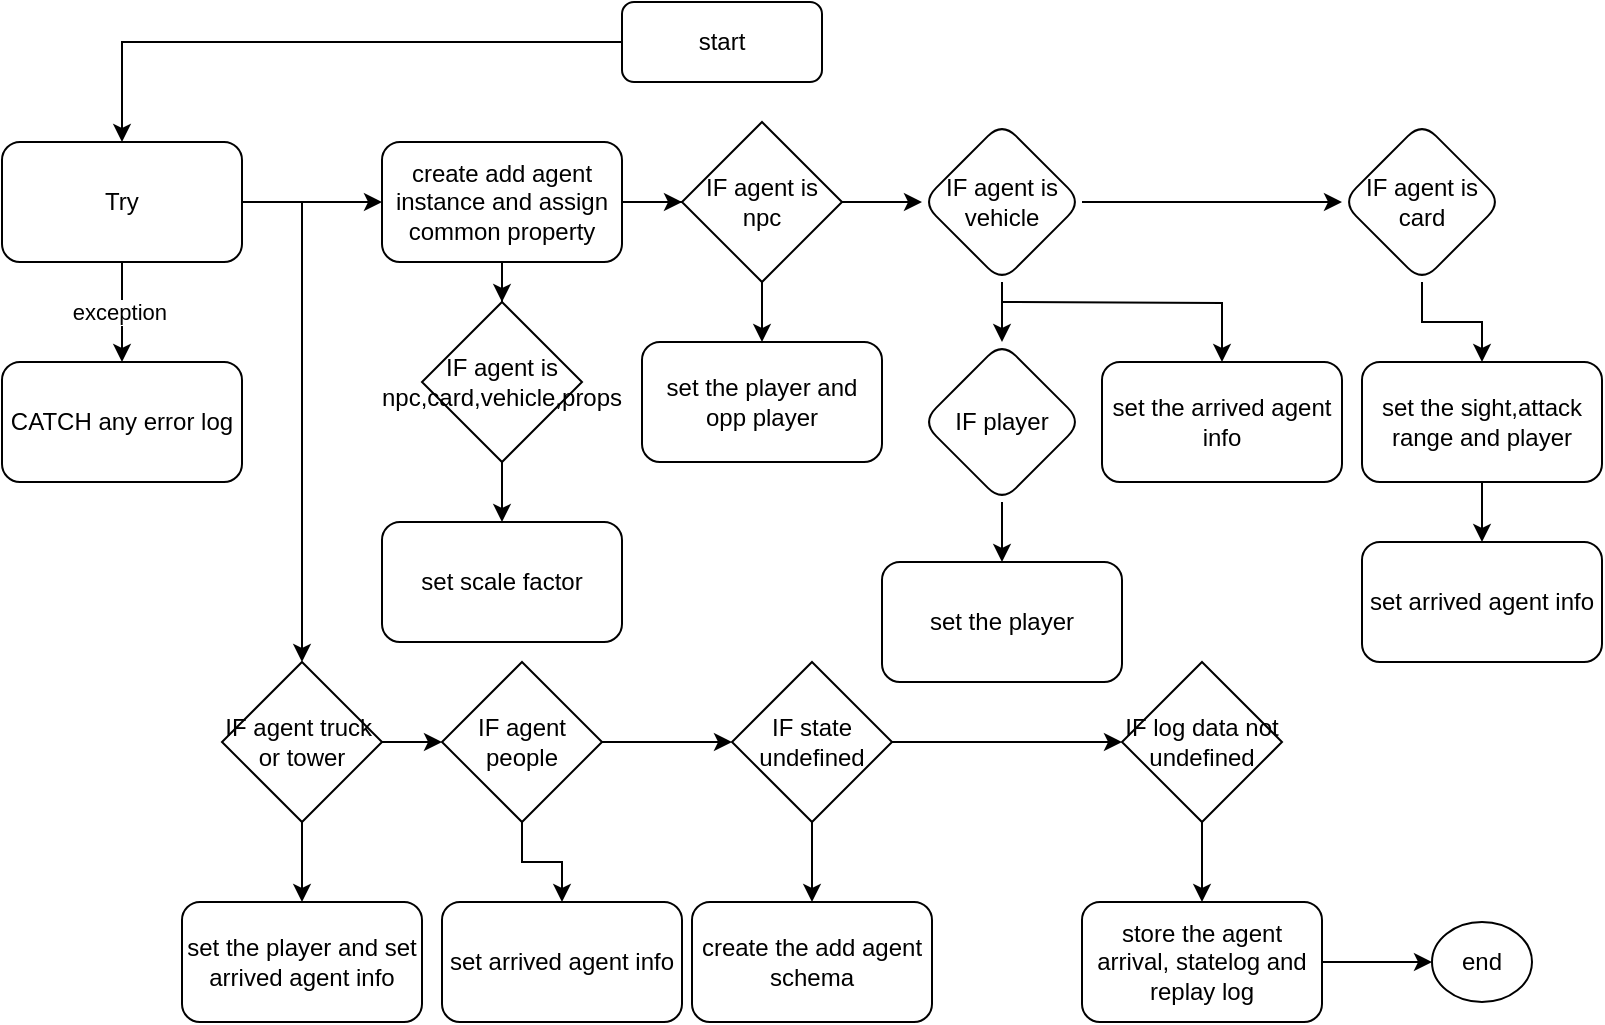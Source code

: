 <mxfile version="17.4.6" type="github">
  <diagram id="39_cZQo9wDpmoogNDu_g" name="Page-1">
    <mxGraphModel dx="1038" dy="579" grid="1" gridSize="10" guides="1" tooltips="1" connect="1" arrows="1" fold="1" page="1" pageScale="1" pageWidth="850" pageHeight="1100" math="0" shadow="0">
      <root>
        <mxCell id="0" />
        <mxCell id="1" parent="0" />
        <mxCell id="6WLZzAolNGOIwFSMATRg-3" value="" style="edgeStyle=orthogonalEdgeStyle;rounded=0;orthogonalLoop=1;jettySize=auto;html=1;" edge="1" parent="1" source="6WLZzAolNGOIwFSMATRg-1" target="6WLZzAolNGOIwFSMATRg-2">
          <mxGeometry relative="1" as="geometry" />
        </mxCell>
        <mxCell id="6WLZzAolNGOIwFSMATRg-1" value="start" style="rounded=1;whiteSpace=wrap;html=1;" vertex="1" parent="1">
          <mxGeometry x="330" y="20" width="100" height="40" as="geometry" />
        </mxCell>
        <mxCell id="6WLZzAolNGOIwFSMATRg-5" value="" style="edgeStyle=orthogonalEdgeStyle;rounded=0;orthogonalLoop=1;jettySize=auto;html=1;" edge="1" parent="1" source="6WLZzAolNGOIwFSMATRg-2" target="6WLZzAolNGOIwFSMATRg-4">
          <mxGeometry relative="1" as="geometry" />
        </mxCell>
        <mxCell id="6WLZzAolNGOIwFSMATRg-36" value="" style="edgeStyle=orthogonalEdgeStyle;rounded=0;orthogonalLoop=1;jettySize=auto;html=1;" edge="1" parent="1">
          <mxGeometry relative="1" as="geometry">
            <mxPoint x="170" y="120" as="sourcePoint" />
            <mxPoint x="170" y="350" as="targetPoint" />
          </mxGeometry>
        </mxCell>
        <mxCell id="6WLZzAolNGOIwFSMATRg-54" value="exception&amp;nbsp;" style="edgeStyle=orthogonalEdgeStyle;rounded=0;orthogonalLoop=1;jettySize=auto;html=1;" edge="1" parent="1" source="6WLZzAolNGOIwFSMATRg-2" target="6WLZzAolNGOIwFSMATRg-53">
          <mxGeometry relative="1" as="geometry" />
        </mxCell>
        <mxCell id="6WLZzAolNGOIwFSMATRg-2" value="Try" style="whiteSpace=wrap;html=1;rounded=1;" vertex="1" parent="1">
          <mxGeometry x="20" y="90" width="120" height="60" as="geometry" />
        </mxCell>
        <mxCell id="6WLZzAolNGOIwFSMATRg-7" value="" style="edgeStyle=orthogonalEdgeStyle;rounded=0;orthogonalLoop=1;jettySize=auto;html=1;" edge="1" parent="1" source="6WLZzAolNGOIwFSMATRg-4" target="6WLZzAolNGOIwFSMATRg-6">
          <mxGeometry relative="1" as="geometry" />
        </mxCell>
        <mxCell id="6WLZzAolNGOIwFSMATRg-16" value="" style="edgeStyle=orthogonalEdgeStyle;rounded=0;orthogonalLoop=1;jettySize=auto;html=1;" edge="1" parent="1" source="6WLZzAolNGOIwFSMATRg-4" target="6WLZzAolNGOIwFSMATRg-14">
          <mxGeometry relative="1" as="geometry" />
        </mxCell>
        <mxCell id="6WLZzAolNGOIwFSMATRg-22" value="" style="edgeStyle=orthogonalEdgeStyle;rounded=0;orthogonalLoop=1;jettySize=auto;html=1;" edge="1" parent="1" source="6WLZzAolNGOIwFSMATRg-4" target="6WLZzAolNGOIwFSMATRg-21">
          <mxGeometry relative="1" as="geometry" />
        </mxCell>
        <mxCell id="6WLZzAolNGOIwFSMATRg-4" value="create add agent instance and assign common property" style="whiteSpace=wrap;html=1;rounded=1;" vertex="1" parent="1">
          <mxGeometry x="210" y="90" width="120" height="60" as="geometry" />
        </mxCell>
        <mxCell id="6WLZzAolNGOIwFSMATRg-9" value="" style="edgeStyle=orthogonalEdgeStyle;rounded=0;orthogonalLoop=1;jettySize=auto;html=1;" edge="1" parent="1" source="6WLZzAolNGOIwFSMATRg-6" target="6WLZzAolNGOIwFSMATRg-8">
          <mxGeometry relative="1" as="geometry" />
        </mxCell>
        <mxCell id="6WLZzAolNGOIwFSMATRg-6" value="IF agent is npc,card,vehicle,props" style="rhombus;whiteSpace=wrap;html=1;" vertex="1" parent="1">
          <mxGeometry x="230" y="170" width="80" height="80" as="geometry" />
        </mxCell>
        <mxCell id="6WLZzAolNGOIwFSMATRg-8" value="set scale factor" style="rounded=1;whiteSpace=wrap;html=1;" vertex="1" parent="1">
          <mxGeometry x="210" y="280" width="120" height="60" as="geometry" />
        </mxCell>
        <mxCell id="6WLZzAolNGOIwFSMATRg-18" value="" style="edgeStyle=orthogonalEdgeStyle;rounded=0;orthogonalLoop=1;jettySize=auto;html=1;" edge="1" parent="1" source="6WLZzAolNGOIwFSMATRg-14" target="6WLZzAolNGOIwFSMATRg-17">
          <mxGeometry relative="1" as="geometry" />
        </mxCell>
        <mxCell id="6WLZzAolNGOIwFSMATRg-14" value="IF agent is npc" style="rhombus;whiteSpace=wrap;html=1;" vertex="1" parent="1">
          <mxGeometry x="360" y="80" width="80" height="80" as="geometry" />
        </mxCell>
        <mxCell id="6WLZzAolNGOIwFSMATRg-17" value="set the player and opp player" style="rounded=1;whiteSpace=wrap;html=1;" vertex="1" parent="1">
          <mxGeometry x="340" y="190" width="120" height="60" as="geometry" />
        </mxCell>
        <mxCell id="6WLZzAolNGOIwFSMATRg-24" value="" style="edgeStyle=orthogonalEdgeStyle;rounded=0;orthogonalLoop=1;jettySize=auto;html=1;" edge="1" parent="1" source="6WLZzAolNGOIwFSMATRg-21" target="6WLZzAolNGOIwFSMATRg-23">
          <mxGeometry relative="1" as="geometry" />
        </mxCell>
        <mxCell id="6WLZzAolNGOIwFSMATRg-28" value="" style="edgeStyle=orthogonalEdgeStyle;rounded=0;orthogonalLoop=1;jettySize=auto;html=1;" edge="1" parent="1" target="6WLZzAolNGOIwFSMATRg-27">
          <mxGeometry relative="1" as="geometry">
            <mxPoint x="520" y="170" as="sourcePoint" />
          </mxGeometry>
        </mxCell>
        <mxCell id="6WLZzAolNGOIwFSMATRg-30" value="" style="edgeStyle=orthogonalEdgeStyle;rounded=0;orthogonalLoop=1;jettySize=auto;html=1;" edge="1" parent="1" source="6WLZzAolNGOIwFSMATRg-21" target="6WLZzAolNGOIwFSMATRg-29">
          <mxGeometry relative="1" as="geometry" />
        </mxCell>
        <mxCell id="6WLZzAolNGOIwFSMATRg-21" value="IF agent is vehicle" style="rhombus;whiteSpace=wrap;html=1;rounded=1;" vertex="1" parent="1">
          <mxGeometry x="480" y="80" width="80" height="80" as="geometry" />
        </mxCell>
        <mxCell id="6WLZzAolNGOIwFSMATRg-26" value="" style="edgeStyle=orthogonalEdgeStyle;rounded=0;orthogonalLoop=1;jettySize=auto;html=1;" edge="1" parent="1" source="6WLZzAolNGOIwFSMATRg-23" target="6WLZzAolNGOIwFSMATRg-25">
          <mxGeometry relative="1" as="geometry" />
        </mxCell>
        <mxCell id="6WLZzAolNGOIwFSMATRg-23" value="IF player" style="rhombus;whiteSpace=wrap;html=1;rounded=1;" vertex="1" parent="1">
          <mxGeometry x="480" y="190" width="80" height="80" as="geometry" />
        </mxCell>
        <mxCell id="6WLZzAolNGOIwFSMATRg-25" value="set the player" style="whiteSpace=wrap;html=1;rounded=1;" vertex="1" parent="1">
          <mxGeometry x="460" y="300" width="120" height="60" as="geometry" />
        </mxCell>
        <mxCell id="6WLZzAolNGOIwFSMATRg-27" value="set the arrived agent info" style="whiteSpace=wrap;html=1;rounded=1;" vertex="1" parent="1">
          <mxGeometry x="570" y="200" width="120" height="60" as="geometry" />
        </mxCell>
        <mxCell id="6WLZzAolNGOIwFSMATRg-32" value="" style="edgeStyle=orthogonalEdgeStyle;rounded=0;orthogonalLoop=1;jettySize=auto;html=1;" edge="1" parent="1" source="6WLZzAolNGOIwFSMATRg-29" target="6WLZzAolNGOIwFSMATRg-31">
          <mxGeometry relative="1" as="geometry" />
        </mxCell>
        <mxCell id="6WLZzAolNGOIwFSMATRg-29" value="IF agent is card" style="rhombus;whiteSpace=wrap;html=1;rounded=1;" vertex="1" parent="1">
          <mxGeometry x="690" y="80" width="80" height="80" as="geometry" />
        </mxCell>
        <mxCell id="6WLZzAolNGOIwFSMATRg-34" value="" style="edgeStyle=orthogonalEdgeStyle;rounded=0;orthogonalLoop=1;jettySize=auto;html=1;" edge="1" parent="1" source="6WLZzAolNGOIwFSMATRg-31" target="6WLZzAolNGOIwFSMATRg-33">
          <mxGeometry relative="1" as="geometry" />
        </mxCell>
        <mxCell id="6WLZzAolNGOIwFSMATRg-31" value="set the sight,attack range and player" style="whiteSpace=wrap;html=1;rounded=1;" vertex="1" parent="1">
          <mxGeometry x="700" y="200" width="120" height="60" as="geometry" />
        </mxCell>
        <mxCell id="6WLZzAolNGOIwFSMATRg-33" value="set arrived agent info" style="whiteSpace=wrap;html=1;rounded=1;" vertex="1" parent="1">
          <mxGeometry x="700" y="290" width="120" height="60" as="geometry" />
        </mxCell>
        <mxCell id="6WLZzAolNGOIwFSMATRg-39" value="" style="edgeStyle=orthogonalEdgeStyle;rounded=0;orthogonalLoop=1;jettySize=auto;html=1;" edge="1" parent="1" source="6WLZzAolNGOIwFSMATRg-37" target="6WLZzAolNGOIwFSMATRg-38">
          <mxGeometry relative="1" as="geometry" />
        </mxCell>
        <mxCell id="6WLZzAolNGOIwFSMATRg-42" value="" style="edgeStyle=orthogonalEdgeStyle;rounded=0;orthogonalLoop=1;jettySize=auto;html=1;" edge="1" parent="1" source="6WLZzAolNGOIwFSMATRg-37" target="6WLZzAolNGOIwFSMATRg-41">
          <mxGeometry relative="1" as="geometry" />
        </mxCell>
        <mxCell id="6WLZzAolNGOIwFSMATRg-37" value="IF agent truck&amp;nbsp; or tower" style="rhombus;whiteSpace=wrap;html=1;" vertex="1" parent="1">
          <mxGeometry x="130" y="350" width="80" height="80" as="geometry" />
        </mxCell>
        <mxCell id="6WLZzAolNGOIwFSMATRg-38" value="set the player and set arrived agent info" style="rounded=1;whiteSpace=wrap;html=1;" vertex="1" parent="1">
          <mxGeometry x="110" y="470" width="120" height="60" as="geometry" />
        </mxCell>
        <mxCell id="6WLZzAolNGOIwFSMATRg-44" value="" style="edgeStyle=orthogonalEdgeStyle;rounded=0;orthogonalLoop=1;jettySize=auto;html=1;" edge="1" parent="1" source="6WLZzAolNGOIwFSMATRg-41" target="6WLZzAolNGOIwFSMATRg-43">
          <mxGeometry relative="1" as="geometry" />
        </mxCell>
        <mxCell id="6WLZzAolNGOIwFSMATRg-46" value="" style="edgeStyle=orthogonalEdgeStyle;rounded=0;orthogonalLoop=1;jettySize=auto;html=1;" edge="1" parent="1" source="6WLZzAolNGOIwFSMATRg-41" target="6WLZzAolNGOIwFSMATRg-45">
          <mxGeometry relative="1" as="geometry" />
        </mxCell>
        <mxCell id="6WLZzAolNGOIwFSMATRg-41" value="IF agent people" style="rhombus;whiteSpace=wrap;html=1;" vertex="1" parent="1">
          <mxGeometry x="240" y="350" width="80" height="80" as="geometry" />
        </mxCell>
        <mxCell id="6WLZzAolNGOIwFSMATRg-43" value="set arrived agent info" style="rounded=1;whiteSpace=wrap;html=1;" vertex="1" parent="1">
          <mxGeometry x="240" y="470" width="120" height="60" as="geometry" />
        </mxCell>
        <mxCell id="6WLZzAolNGOIwFSMATRg-48" value="" style="edgeStyle=orthogonalEdgeStyle;rounded=0;orthogonalLoop=1;jettySize=auto;html=1;" edge="1" parent="1" source="6WLZzAolNGOIwFSMATRg-45" target="6WLZzAolNGOIwFSMATRg-47">
          <mxGeometry relative="1" as="geometry" />
        </mxCell>
        <mxCell id="6WLZzAolNGOIwFSMATRg-50" value="" style="edgeStyle=orthogonalEdgeStyle;rounded=0;orthogonalLoop=1;jettySize=auto;html=1;" edge="1" parent="1" source="6WLZzAolNGOIwFSMATRg-45" target="6WLZzAolNGOIwFSMATRg-49">
          <mxGeometry relative="1" as="geometry" />
        </mxCell>
        <mxCell id="6WLZzAolNGOIwFSMATRg-45" value="IF state undefined" style="rhombus;whiteSpace=wrap;html=1;" vertex="1" parent="1">
          <mxGeometry x="385" y="350" width="80" height="80" as="geometry" />
        </mxCell>
        <mxCell id="6WLZzAolNGOIwFSMATRg-47" value="create the add agent schema" style="rounded=1;whiteSpace=wrap;html=1;" vertex="1" parent="1">
          <mxGeometry x="365" y="470" width="120" height="60" as="geometry" />
        </mxCell>
        <mxCell id="6WLZzAolNGOIwFSMATRg-52" value="" style="edgeStyle=orthogonalEdgeStyle;rounded=0;orthogonalLoop=1;jettySize=auto;html=1;" edge="1" parent="1" source="6WLZzAolNGOIwFSMATRg-49" target="6WLZzAolNGOIwFSMATRg-51">
          <mxGeometry relative="1" as="geometry" />
        </mxCell>
        <mxCell id="6WLZzAolNGOIwFSMATRg-49" value="IF log data not undefined" style="rhombus;whiteSpace=wrap;html=1;" vertex="1" parent="1">
          <mxGeometry x="580" y="350" width="80" height="80" as="geometry" />
        </mxCell>
        <mxCell id="6WLZzAolNGOIwFSMATRg-56" value="" style="edgeStyle=orthogonalEdgeStyle;rounded=0;orthogonalLoop=1;jettySize=auto;html=1;" edge="1" parent="1" source="6WLZzAolNGOIwFSMATRg-51" target="6WLZzAolNGOIwFSMATRg-55">
          <mxGeometry relative="1" as="geometry" />
        </mxCell>
        <mxCell id="6WLZzAolNGOIwFSMATRg-51" value="store the agent arrival, statelog and replay log" style="rounded=1;whiteSpace=wrap;html=1;" vertex="1" parent="1">
          <mxGeometry x="560" y="470" width="120" height="60" as="geometry" />
        </mxCell>
        <mxCell id="6WLZzAolNGOIwFSMATRg-53" value="CATCH any error log" style="whiteSpace=wrap;html=1;rounded=1;" vertex="1" parent="1">
          <mxGeometry x="20" y="200" width="120" height="60" as="geometry" />
        </mxCell>
        <mxCell id="6WLZzAolNGOIwFSMATRg-55" value="end" style="ellipse;whiteSpace=wrap;html=1;rounded=1;" vertex="1" parent="1">
          <mxGeometry x="735" y="480" width="50" height="40" as="geometry" />
        </mxCell>
      </root>
    </mxGraphModel>
  </diagram>
</mxfile>

